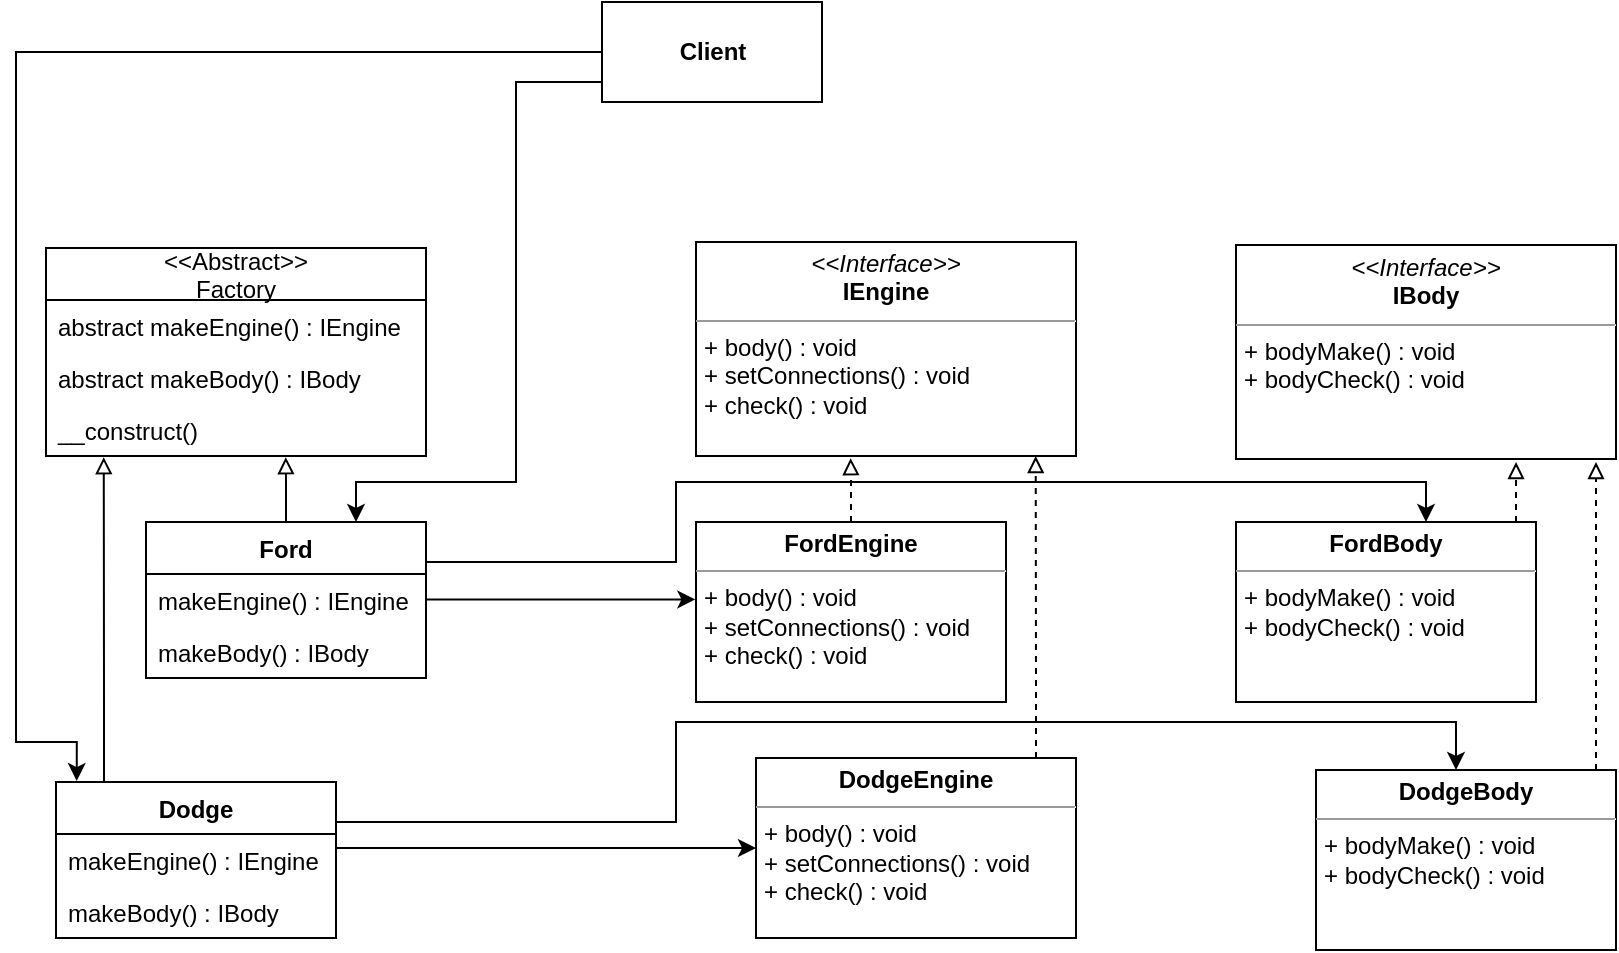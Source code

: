 <mxfile version="13.9.9" type="device"><diagram id="17z8JLSWFnBBB3jeQerR" name="Страница 1"><mxGraphModel dx="1264" dy="592" grid="1" gridSize="10" guides="1" tooltips="1" connect="1" arrows="1" fold="1" page="1" pageScale="1" pageWidth="827" pageHeight="1169" math="0" shadow="0"><root><mxCell id="0"/><mxCell id="1" parent="0"/><mxCell id="zeLyASItNAsKjactrFwo-43" style="edgeStyle=orthogonalEdgeStyle;rounded=0;orthogonalLoop=1;jettySize=auto;html=1;entryX=0.75;entryY=0;entryDx=0;entryDy=0;endArrow=classic;endFill=1;" parent="1" source="zeLyASItNAsKjactrFwo-1" target="zeLyASItNAsKjactrFwo-7" edge="1"><mxGeometry relative="1" as="geometry"><Array as="points"><mxPoint x="260" y="50"/><mxPoint x="260" y="250"/><mxPoint x="180" y="250"/></Array></mxGeometry></mxCell><mxCell id="zeLyASItNAsKjactrFwo-44" style="edgeStyle=orthogonalEdgeStyle;rounded=0;orthogonalLoop=1;jettySize=auto;html=1;entryX=0.074;entryY=-0.006;entryDx=0;entryDy=0;endArrow=classic;endFill=1;entryPerimeter=0;" parent="1" source="zeLyASItNAsKjactrFwo-1" target="zeLyASItNAsKjactrFwo-11" edge="1"><mxGeometry relative="1" as="geometry"><Array as="points"><mxPoint x="10" y="35"/><mxPoint x="10" y="380"/><mxPoint x="40" y="380"/></Array></mxGeometry></mxCell><mxCell id="zeLyASItNAsKjactrFwo-1" value="&lt;b&gt;Client&lt;/b&gt;" style="html=1;" parent="1" vertex="1"><mxGeometry x="303" y="10" width="110" height="50" as="geometry"/></mxCell><mxCell id="zeLyASItNAsKjactrFwo-3" value="&lt;&lt;Abstract&gt;&gt;&#10;Factory" style="swimlane;fontStyle=0;childLayout=stackLayout;horizontal=1;startSize=26;fillColor=none;horizontalStack=0;resizeParent=1;resizeParentMax=0;resizeLast=0;collapsible=1;marginBottom=0;" parent="1" vertex="1"><mxGeometry x="25" y="133" width="190" height="104" as="geometry"/></mxCell><mxCell id="zeLyASItNAsKjactrFwo-4" value="abstract makeEngine() : IEngine" style="text;strokeColor=none;fillColor=none;align=left;verticalAlign=top;spacingLeft=4;spacingRight=4;overflow=hidden;rotatable=0;points=[[0,0.5],[1,0.5]];portConstraint=eastwest;" parent="zeLyASItNAsKjactrFwo-3" vertex="1"><mxGeometry y="26" width="190" height="26" as="geometry"/></mxCell><mxCell id="zeLyASItNAsKjactrFwo-5" value="abstract makeBody() : IBody" style="text;strokeColor=none;fillColor=none;align=left;verticalAlign=top;spacingLeft=4;spacingRight=4;overflow=hidden;rotatable=0;points=[[0,0.5],[1,0.5]];portConstraint=eastwest;" parent="zeLyASItNAsKjactrFwo-3" vertex="1"><mxGeometry y="52" width="190" height="26" as="geometry"/></mxCell><mxCell id="zeLyASItNAsKjactrFwo-6" value="__construct()" style="text;strokeColor=none;fillColor=none;align=left;verticalAlign=top;spacingLeft=4;spacingRight=4;overflow=hidden;rotatable=0;points=[[0,0.5],[1,0.5]];portConstraint=eastwest;" parent="zeLyASItNAsKjactrFwo-3" vertex="1"><mxGeometry y="78" width="190" height="26" as="geometry"/></mxCell><mxCell id="zeLyASItNAsKjactrFwo-33" style="edgeStyle=orthogonalEdgeStyle;rounded=0;orthogonalLoop=1;jettySize=auto;html=1;entryX=0.631;entryY=1.022;entryDx=0;entryDy=0;entryPerimeter=0;endArrow=block;endFill=0;" parent="1" source="zeLyASItNAsKjactrFwo-7" target="zeLyASItNAsKjactrFwo-6" edge="1"><mxGeometry relative="1" as="geometry"/></mxCell><mxCell id="zeLyASItNAsKjactrFwo-39" style="edgeStyle=orthogonalEdgeStyle;rounded=0;orthogonalLoop=1;jettySize=auto;html=1;endArrow=classic;endFill=1;" parent="1" source="zeLyASItNAsKjactrFwo-7" target="zeLyASItNAsKjactrFwo-28" edge="1"><mxGeometry relative="1" as="geometry"><Array as="points"><mxPoint x="340" y="290"/><mxPoint x="340" y="250"/><mxPoint x="715" y="250"/></Array></mxGeometry></mxCell><mxCell id="zeLyASItNAsKjactrFwo-7" value="Ford" style="swimlane;fontStyle=1;childLayout=stackLayout;horizontal=1;startSize=26;fillColor=none;horizontalStack=0;resizeParent=1;resizeParentMax=0;resizeLast=0;collapsible=1;marginBottom=0;" parent="1" vertex="1"><mxGeometry x="75" y="270" width="140" height="78" as="geometry"/></mxCell><mxCell id="zeLyASItNAsKjactrFwo-8" value="makeEngine() : IEngine" style="text;strokeColor=none;fillColor=none;align=left;verticalAlign=top;spacingLeft=4;spacingRight=4;overflow=hidden;rotatable=0;points=[[0,0.5],[1,0.5]];portConstraint=eastwest;" parent="zeLyASItNAsKjactrFwo-7" vertex="1"><mxGeometry y="26" width="140" height="26" as="geometry"/></mxCell><mxCell id="zeLyASItNAsKjactrFwo-9" value="makeBody() : IBody" style="text;strokeColor=none;fillColor=none;align=left;verticalAlign=top;spacingLeft=4;spacingRight=4;overflow=hidden;rotatable=0;points=[[0,0.5],[1,0.5]];portConstraint=eastwest;" parent="zeLyASItNAsKjactrFwo-7" vertex="1"><mxGeometry y="52" width="140" height="26" as="geometry"/></mxCell><mxCell id="zeLyASItNAsKjactrFwo-34" style="edgeStyle=orthogonalEdgeStyle;rounded=0;orthogonalLoop=1;jettySize=auto;html=1;entryX=0.152;entryY=1.022;entryDx=0;entryDy=0;entryPerimeter=0;endArrow=block;endFill=0;" parent="1" source="zeLyASItNAsKjactrFwo-11" target="zeLyASItNAsKjactrFwo-6" edge="1"><mxGeometry relative="1" as="geometry"><Array as="points"><mxPoint x="54" y="360"/><mxPoint x="54" y="360"/></Array></mxGeometry></mxCell><mxCell id="zeLyASItNAsKjactrFwo-41" style="edgeStyle=orthogonalEdgeStyle;rounded=0;orthogonalLoop=1;jettySize=auto;html=1;endArrow=classic;endFill=1;entryX=0;entryY=0.5;entryDx=0;entryDy=0;" parent="1" source="zeLyASItNAsKjactrFwo-11" target="zeLyASItNAsKjactrFwo-27" edge="1"><mxGeometry relative="1" as="geometry"><mxPoint x="362" y="439" as="targetPoint"/><Array as="points"><mxPoint x="220" y="433"/><mxPoint x="220" y="433"/></Array></mxGeometry></mxCell><mxCell id="zeLyASItNAsKjactrFwo-42" style="edgeStyle=orthogonalEdgeStyle;rounded=0;orthogonalLoop=1;jettySize=auto;html=1;endArrow=classic;endFill=1;" parent="1" source="zeLyASItNAsKjactrFwo-11" target="zeLyASItNAsKjactrFwo-29" edge="1"><mxGeometry relative="1" as="geometry"><Array as="points"><mxPoint x="340" y="420"/><mxPoint x="340" y="370"/><mxPoint x="730" y="370"/></Array></mxGeometry></mxCell><mxCell id="zeLyASItNAsKjactrFwo-11" value="Dodge" style="swimlane;fontStyle=1;childLayout=stackLayout;horizontal=1;startSize=26;fillColor=none;horizontalStack=0;resizeParent=1;resizeParentMax=0;resizeLast=0;collapsible=1;marginBottom=0;" parent="1" vertex="1"><mxGeometry x="30" y="400" width="140" height="78" as="geometry"/></mxCell><mxCell id="zeLyASItNAsKjactrFwo-12" value="makeEngine() : IEngine" style="text;strokeColor=none;fillColor=none;align=left;verticalAlign=top;spacingLeft=4;spacingRight=4;overflow=hidden;rotatable=0;points=[[0,0.5],[1,0.5]];portConstraint=eastwest;" parent="zeLyASItNAsKjactrFwo-11" vertex="1"><mxGeometry y="26" width="140" height="26" as="geometry"/></mxCell><mxCell id="zeLyASItNAsKjactrFwo-13" value="makeBody() : IBody" style="text;strokeColor=none;fillColor=none;align=left;verticalAlign=top;spacingLeft=4;spacingRight=4;overflow=hidden;rotatable=0;points=[[0,0.5],[1,0.5]];portConstraint=eastwest;" parent="zeLyASItNAsKjactrFwo-11" vertex="1"><mxGeometry y="52" width="140" height="26" as="geometry"/></mxCell><mxCell id="zeLyASItNAsKjactrFwo-15" value="&lt;p style=&quot;margin: 0px ; margin-top: 4px ; text-align: center&quot;&gt;&lt;i&gt;&amp;lt;&amp;lt;Interface&amp;gt;&amp;gt;&lt;/i&gt;&lt;br&gt;&lt;b&gt;IBody&lt;/b&gt;&lt;/p&gt;&lt;hr size=&quot;1&quot;&gt;&lt;p style=&quot;margin: 0px ; margin-left: 4px&quot;&gt;+ bodyMake() : void&lt;/p&gt;&lt;p style=&quot;margin: 0px ; margin-left: 4px&quot;&gt;+ bodyCheck() : void&lt;/p&gt;" style="verticalAlign=top;align=left;overflow=fill;fontSize=12;fontFamily=Helvetica;html=1;" parent="1" vertex="1"><mxGeometry x="620" y="131.5" width="190" height="107" as="geometry"/></mxCell><mxCell id="zeLyASItNAsKjactrFwo-16" value="&lt;p style=&quot;margin: 0px ; margin-top: 4px ; text-align: center&quot;&gt;&lt;i&gt;&amp;lt;&amp;lt;Interface&amp;gt;&amp;gt;&lt;/i&gt;&lt;br&gt;&lt;b&gt;IEngine&lt;/b&gt;&lt;/p&gt;&lt;hr size=&quot;1&quot;&gt;&lt;p style=&quot;margin: 0px ; margin-left: 4px&quot;&gt;+ body() : void&lt;/p&gt;&lt;p style=&quot;margin: 0px ; margin-left: 4px&quot;&gt;+ setConnections() : void&lt;/p&gt;&lt;p style=&quot;margin: 0px ; margin-left: 4px&quot;&gt;+ check() : void&lt;/p&gt;" style="verticalAlign=top;align=left;overflow=fill;fontSize=12;fontFamily=Helvetica;html=1;" parent="1" vertex="1"><mxGeometry x="350" y="130" width="190" height="107" as="geometry"/></mxCell><mxCell id="olklOh5PbHZ_hxDWXAHa-3" style="edgeStyle=orthogonalEdgeStyle;rounded=0;orthogonalLoop=1;jettySize=auto;html=1;entryX=0.407;entryY=1.01;entryDx=0;entryDy=0;entryPerimeter=0;dashed=1;endArrow=block;endFill=0;" parent="1" source="zeLyASItNAsKjactrFwo-26" target="zeLyASItNAsKjactrFwo-16" edge="1"><mxGeometry relative="1" as="geometry"/></mxCell><mxCell id="zeLyASItNAsKjactrFwo-26" value="&lt;p style=&quot;margin: 0px ; margin-top: 4px ; text-align: center&quot;&gt;&lt;b&gt;FordEngine&lt;/b&gt;&lt;/p&gt;&lt;hr size=&quot;1&quot;&gt;&lt;p style=&quot;margin: 0px ; margin-left: 4px&quot;&gt;+ body() : void&lt;/p&gt;&lt;p style=&quot;margin: 0px ; margin-left: 4px&quot;&gt;+ setConnections() : void&lt;/p&gt;&lt;p style=&quot;margin: 0px ; margin-left: 4px&quot;&gt;+ check() : void&lt;/p&gt;" style="verticalAlign=top;align=left;overflow=fill;fontSize=12;fontFamily=Helvetica;html=1;" parent="1" vertex="1"><mxGeometry x="350" y="270" width="155" height="90" as="geometry"/></mxCell><mxCell id="olklOh5PbHZ_hxDWXAHa-4" style="edgeStyle=orthogonalEdgeStyle;rounded=0;orthogonalLoop=1;jettySize=auto;html=1;entryX=0.894;entryY=1;entryDx=0;entryDy=0;entryPerimeter=0;dashed=1;endArrow=block;endFill=0;" parent="1" source="zeLyASItNAsKjactrFwo-27" target="zeLyASItNAsKjactrFwo-16" edge="1"><mxGeometry relative="1" as="geometry"><Array as="points"><mxPoint x="520" y="350"/><mxPoint x="520" y="350"/></Array></mxGeometry></mxCell><mxCell id="zeLyASItNAsKjactrFwo-27" value="&lt;p style=&quot;margin: 0px ; margin-top: 4px ; text-align: center&quot;&gt;&lt;b&gt;DodgeEngine&lt;/b&gt;&lt;/p&gt;&lt;hr size=&quot;1&quot;&gt;&lt;p style=&quot;margin: 0px ; margin-left: 4px&quot;&gt;+ body() : void&lt;/p&gt;&lt;p style=&quot;margin: 0px ; margin-left: 4px&quot;&gt;+ setConnections() : void&lt;/p&gt;&lt;p style=&quot;margin: 0px ; margin-left: 4px&quot;&gt;+ check() : void&lt;/p&gt;" style="verticalAlign=top;align=left;overflow=fill;fontSize=12;fontFamily=Helvetica;html=1;" parent="1" vertex="1"><mxGeometry x="380" y="388" width="160" height="90" as="geometry"/></mxCell><mxCell id="olklOh5PbHZ_hxDWXAHa-7" style="edgeStyle=orthogonalEdgeStyle;rounded=0;orthogonalLoop=1;jettySize=auto;html=1;entryX=0.737;entryY=1.014;entryDx=0;entryDy=0;entryPerimeter=0;dashed=1;endArrow=block;endFill=0;" parent="1" source="zeLyASItNAsKjactrFwo-28" target="zeLyASItNAsKjactrFwo-15" edge="1"><mxGeometry relative="1" as="geometry"><Array as="points"><mxPoint x="760" y="260"/><mxPoint x="760" y="260"/></Array></mxGeometry></mxCell><mxCell id="zeLyASItNAsKjactrFwo-28" value="&lt;p style=&quot;margin: 0px ; margin-top: 4px ; text-align: center&quot;&gt;&lt;b&gt;FordBody&lt;/b&gt;&lt;/p&gt;&lt;hr size=&quot;1&quot;&gt;&lt;p style=&quot;margin: 0px ; margin-left: 4px&quot;&gt;+ bodyMake() : void&lt;/p&gt;&lt;p style=&quot;margin: 0px ; margin-left: 4px&quot;&gt;+ bodyCheck() : void&lt;/p&gt;" style="verticalAlign=top;align=left;overflow=fill;fontSize=12;fontFamily=Helvetica;html=1;" parent="1" vertex="1"><mxGeometry x="620" y="270" width="150" height="90" as="geometry"/></mxCell><mxCell id="olklOh5PbHZ_hxDWXAHa-5" style="edgeStyle=orthogonalEdgeStyle;rounded=0;orthogonalLoop=1;jettySize=auto;html=1;dashed=1;endArrow=block;endFill=0;" parent="1" source="zeLyASItNAsKjactrFwo-29" edge="1"><mxGeometry relative="1" as="geometry"><mxPoint x="800" y="240" as="targetPoint"/><Array as="points"><mxPoint x="800" y="350"/><mxPoint x="800" y="350"/></Array></mxGeometry></mxCell><mxCell id="zeLyASItNAsKjactrFwo-29" value="&lt;p style=&quot;margin: 0px ; margin-top: 4px ; text-align: center&quot;&gt;&lt;b&gt;DodgeBody&lt;/b&gt;&lt;/p&gt;&lt;hr size=&quot;1&quot;&gt;&lt;p style=&quot;margin: 0px ; margin-left: 4px&quot;&gt;+ bodyMake() : void&lt;/p&gt;&lt;p style=&quot;margin: 0px ; margin-left: 4px&quot;&gt;+ bodyCheck() : void&lt;/p&gt;" style="verticalAlign=top;align=left;overflow=fill;fontSize=12;fontFamily=Helvetica;html=1;" parent="1" vertex="1"><mxGeometry x="660" y="394" width="150" height="90" as="geometry"/></mxCell><mxCell id="zeLyASItNAsKjactrFwo-38" style="edgeStyle=orthogonalEdgeStyle;rounded=0;orthogonalLoop=1;jettySize=auto;html=1;endArrow=classic;endFill=1;entryX=-0.002;entryY=0.43;entryDx=0;entryDy=0;entryPerimeter=0;" parent="1" source="zeLyASItNAsKjactrFwo-8" target="zeLyASItNAsKjactrFwo-26" edge="1"><mxGeometry relative="1" as="geometry"><mxPoint x="360" y="309" as="targetPoint"/><Array as="points"><mxPoint x="290" y="309"/></Array></mxGeometry></mxCell></root></mxGraphModel></diagram></mxfile>
